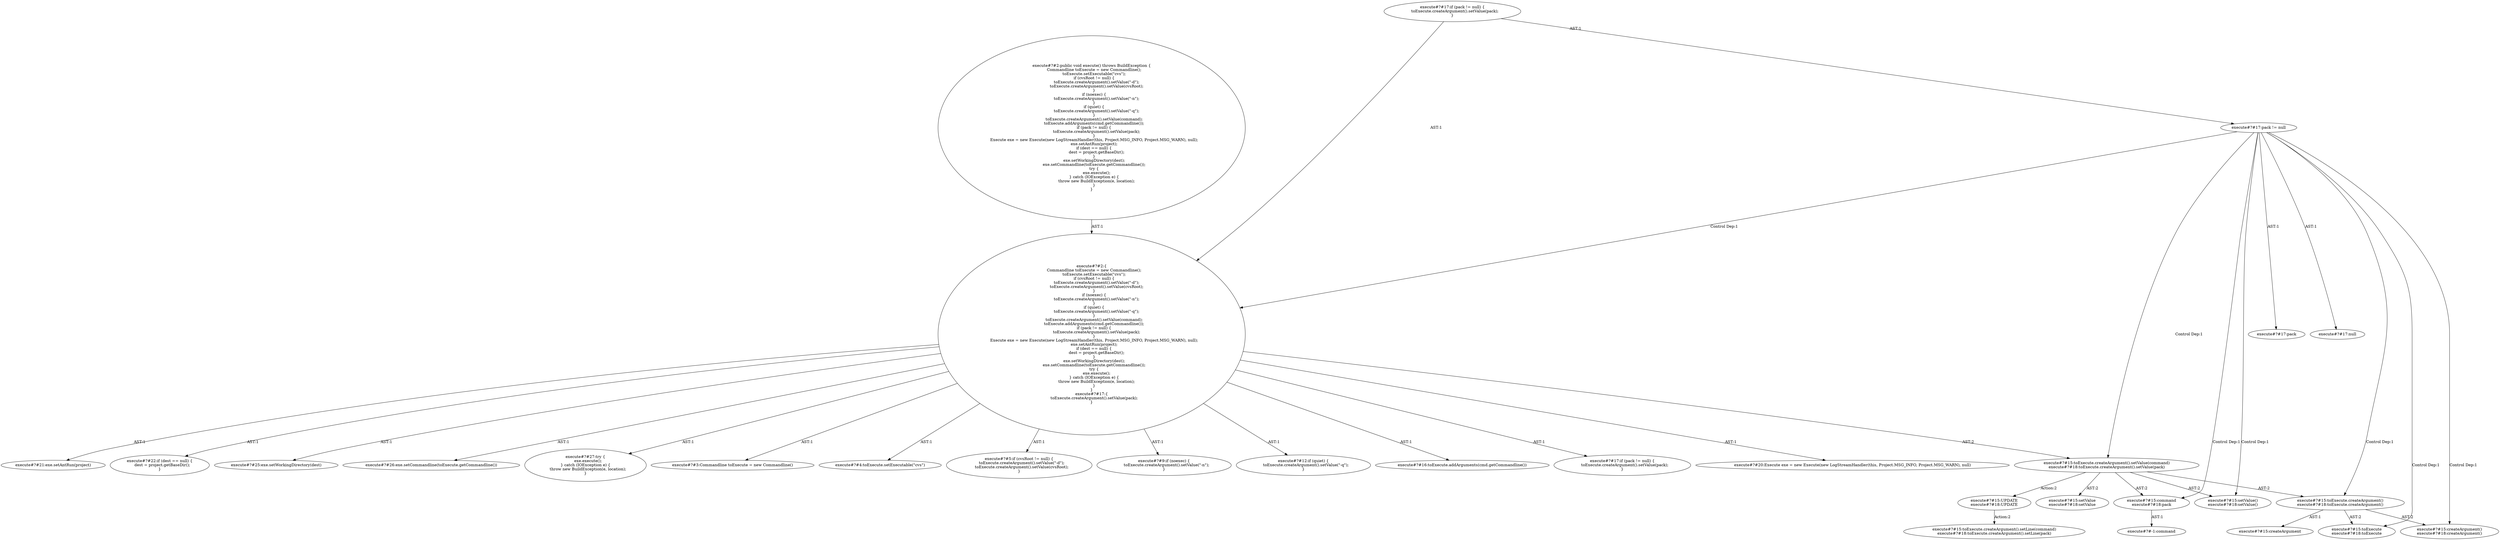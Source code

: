 digraph "Pattern" {
0 [label="execute#?#15:UPDATE
execute#?#18:UPDATE" shape=ellipse]
1 [label="execute#?#15:toExecute.createArgument().setValue(command)
execute#?#18:toExecute.createArgument().setValue(pack)" shape=ellipse]
2 [label="execute#?#2:\{
    Commandline toExecute = new Commandline();
    toExecute.setExecutable(\"cvs\");
    if (cvsRoot != null) \{
        toExecute.createArgument().setValue(\"-d\");
        toExecute.createArgument().setValue(cvsRoot);
    \}
    if (noexec) \{
        toExecute.createArgument().setValue(\"-n\");
    \}
    if (quiet) \{
        toExecute.createArgument().setValue(\"-q\");
    \}
    toExecute.createArgument().setValue(command);
    toExecute.addArguments(cmd.getCommandline());
    if (pack != null) \{
        toExecute.createArgument().setValue(pack);
    \}
    Execute exe = new Execute(new LogStreamHandler(this, Project.MSG_INFO, Project.MSG_WARN), null);
    exe.setAntRun(project);
    if (dest == null) \{
        dest = project.getBaseDir();
    \}
    exe.setWorkingDirectory(dest);
    exe.setCommandline(toExecute.getCommandline());
    try \{
        exe.execute();
    \} catch (IOException e) \{
        throw new BuildException(e, location);
    \}
\}
execute#?#17:\{
    toExecute.createArgument().setValue(pack);
\}" shape=ellipse]
3 [label="execute#?#2:public void execute() throws BuildException \{
    Commandline toExecute = new Commandline();
    toExecute.setExecutable(\"cvs\");
    if (cvsRoot != null) \{
        toExecute.createArgument().setValue(\"-d\");
        toExecute.createArgument().setValue(cvsRoot);
    \}
    if (noexec) \{
        toExecute.createArgument().setValue(\"-n\");
    \}
    if (quiet) \{
        toExecute.createArgument().setValue(\"-q\");
    \}
    toExecute.createArgument().setValue(command);
    toExecute.addArguments(cmd.getCommandline());
    if (pack != null) \{
        toExecute.createArgument().setValue(pack);
    \}
    Execute exe = new Execute(new LogStreamHandler(this, Project.MSG_INFO, Project.MSG_WARN), null);
    exe.setAntRun(project);
    if (dest == null) \{
        dest = project.getBaseDir();
    \}
    exe.setWorkingDirectory(dest);
    exe.setCommandline(toExecute.getCommandline());
    try \{
        exe.execute();
    \} catch (IOException e) \{
        throw new BuildException(e, location);
    \}
\}" shape=ellipse]
4 [label="execute#?#3:Commandline toExecute = new Commandline()" shape=ellipse]
5 [label="execute#?#4:toExecute.setExecutable(\"cvs\")" shape=ellipse]
6 [label="execute#?#5:if (cvsRoot != null) \{
    toExecute.createArgument().setValue(\"-d\");
    toExecute.createArgument().setValue(cvsRoot);
\}" shape=ellipse]
7 [label="execute#?#9:if (noexec) \{
    toExecute.createArgument().setValue(\"-n\");
\}" shape=ellipse]
8 [label="execute#?#12:if (quiet) \{
    toExecute.createArgument().setValue(\"-q\");
\}" shape=ellipse]
9 [label="execute#?#16:toExecute.addArguments(cmd.getCommandline())" shape=ellipse]
10 [label="execute#?#17:if (pack != null) \{
    toExecute.createArgument().setValue(pack);
\}" shape=ellipse]
11 [label="execute#?#20:Execute exe = new Execute(new LogStreamHandler(this, Project.MSG_INFO, Project.MSG_WARN), null)" shape=ellipse]
12 [label="execute#?#21:exe.setAntRun(project)" shape=ellipse]
13 [label="execute#?#22:if (dest == null) \{
    dest = project.getBaseDir();
\}" shape=ellipse]
14 [label="execute#?#25:exe.setWorkingDirectory(dest)" shape=ellipse]
15 [label="execute#?#26:exe.setCommandline(toExecute.getCommandline())" shape=ellipse]
16 [label="execute#?#27:try \{
    exe.execute();
\} catch (IOException e) \{
    throw new BuildException(e, location);
\}" shape=ellipse]
17 [label="execute#?#15:setValue
execute#?#18:setValue" shape=ellipse]
18 [label="execute#?#15:toExecute.createArgument()
execute#?#18:toExecute.createArgument()" shape=ellipse]
19 [label="execute#?#15:createArgument" shape=ellipse]
20 [label="execute#?#15:toExecute
execute#?#18:toExecute" shape=ellipse]
21 [label="execute#?#15:createArgument()
execute#?#18:createArgument()" shape=ellipse]
22 [label="execute#?#15:setValue()
execute#?#18:setValue()" shape=ellipse]
23 [label="execute#?#15:command
execute#?#18:pack" shape=ellipse]
24 [label="execute#?#-1:command" shape=ellipse]
25 [label="execute#?#15:toExecute.createArgument().setLine(command)
execute#?#18:toExecute.createArgument().setLine(pack)" shape=ellipse]
26 [label="execute#?#17:if (pack != null) \{
    toExecute.createArgument().setValue(pack);
\}" shape=ellipse]
27 [label="execute#?#17:pack" shape=ellipse]
28 [label="execute#?#17:pack != null" shape=ellipse]
29 [label="execute#?#17:null" shape=ellipse]
0 -> 25 [label="Action:2"];
1 -> 0 [label="Action:2"];
1 -> 17 [label="AST:2"];
1 -> 18 [label="AST:2"];
1 -> 22 [label="AST:2"];
1 -> 23 [label="AST:2"];
2 -> 1 [label="AST:2"];
2 -> 4 [label="AST:1"];
2 -> 5 [label="AST:1"];
2 -> 6 [label="AST:1"];
2 -> 7 [label="AST:1"];
2 -> 8 [label="AST:1"];
2 -> 9 [label="AST:1"];
2 -> 10 [label="AST:1"];
2 -> 11 [label="AST:1"];
2 -> 12 [label="AST:1"];
2 -> 13 [label="AST:1"];
2 -> 14 [label="AST:1"];
2 -> 15 [label="AST:1"];
2 -> 16 [label="AST:1"];
3 -> 2 [label="AST:1"];
18 -> 19 [label="AST:1"];
18 -> 20 [label="AST:2"];
18 -> 21 [label="AST:2"];
23 -> 24 [label="AST:1"];
26 -> 28 [label="AST:1"];
26 -> 2 [label="AST:1"];
28 -> 27 [label="AST:1"];
28 -> 29 [label="AST:1"];
28 -> 2 [label="Control Dep:1"];
28 -> 1 [label="Control Dep:1"];
28 -> 22 [label="Control Dep:1"];
28 -> 18 [label="Control Dep:1"];
28 -> 21 [label="Control Dep:1"];
28 -> 20 [label="Control Dep:1"];
28 -> 23 [label="Control Dep:1"];
}
